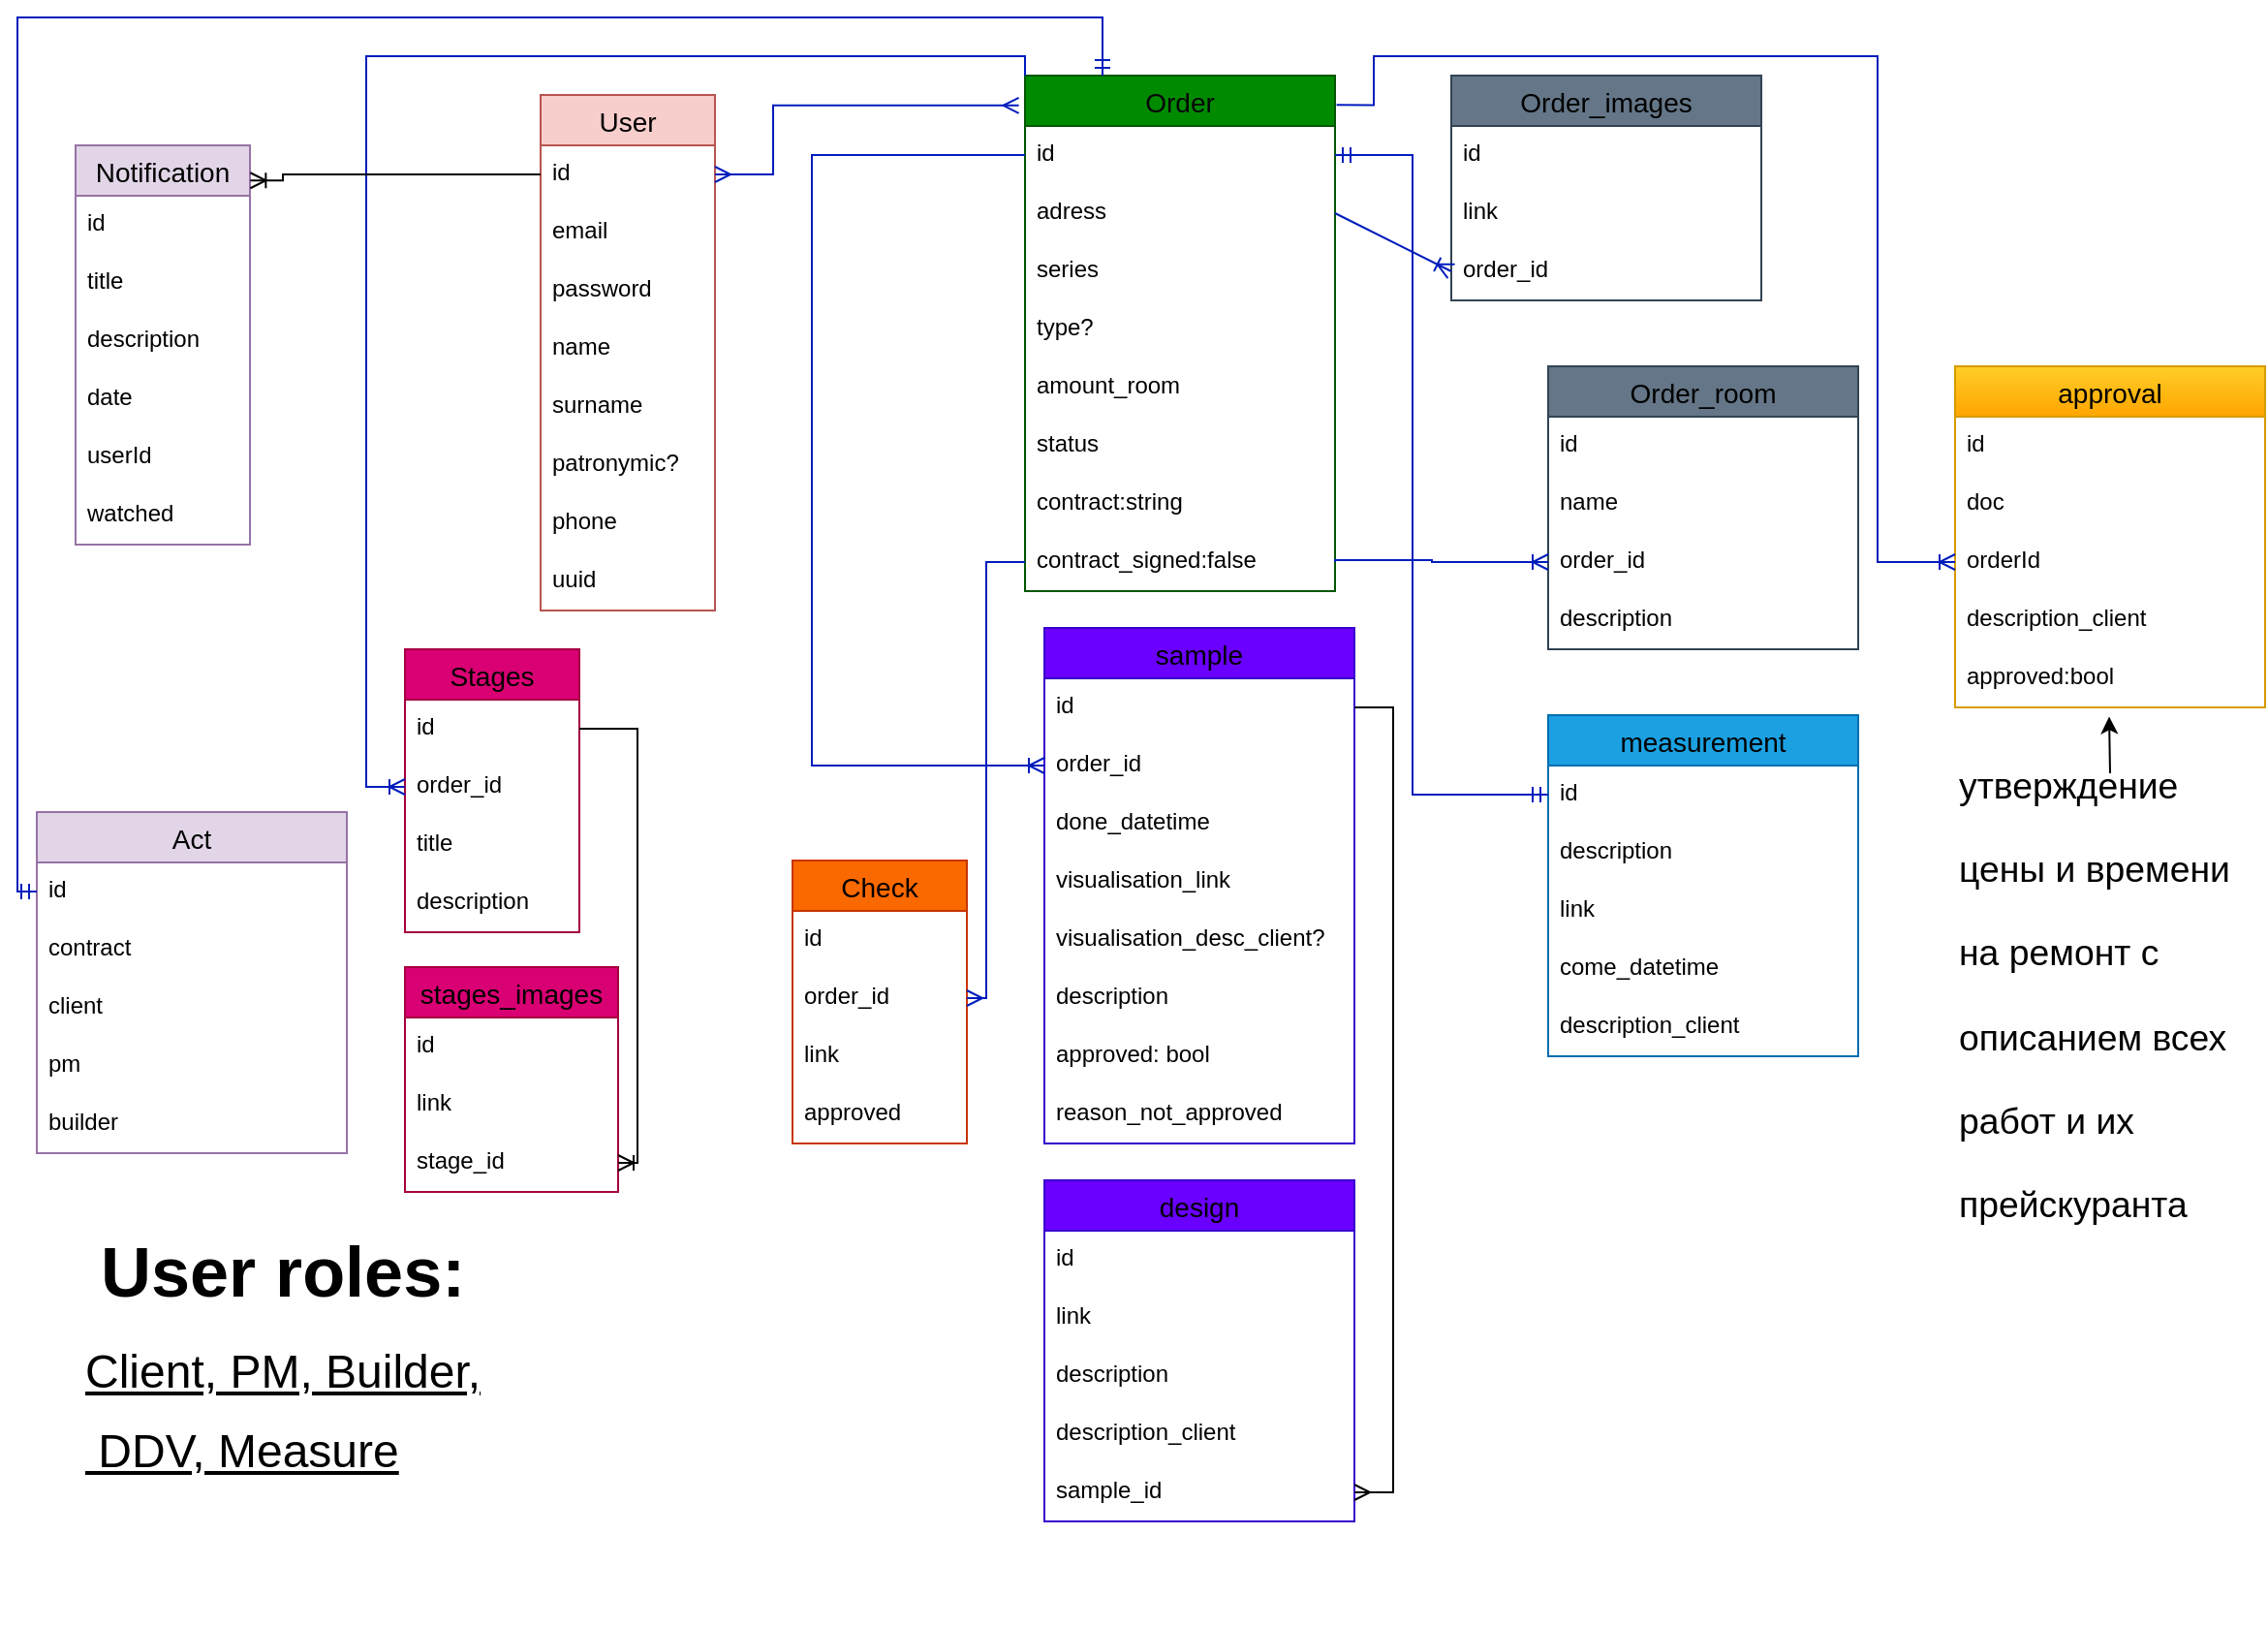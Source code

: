 <mxfile version="20.4.0" type="device"><diagram id="DNb6qV4bf2fk0WBuPKBT" name="Страница 1"><mxGraphModel dx="4338" dy="5298" grid="1" gridSize="10" guides="1" tooltips="1" connect="1" arrows="1" fold="1" page="1" pageScale="1" pageWidth="3300" pageHeight="4681" background="#FFFFFF" math="0" shadow="0"><root><mxCell id="0"/><mxCell id="1" parent="0"/><mxCell id="x9ZLrO6AKqtSGRsp0S79-1" value="User" style="swimlane;fontStyle=0;childLayout=stackLayout;horizontal=1;startSize=26;horizontalStack=0;resizeParent=1;resizeParentMax=0;resizeLast=0;collapsible=1;marginBottom=0;align=center;fontSize=14;fillColor=#f8cecc;strokeColor=#b85450;" parent="1" vertex="1"><mxGeometry x="-30" y="30" width="90" height="266" as="geometry"/></mxCell><mxCell id="x9ZLrO6AKqtSGRsp0S79-2" value="id" style="text;strokeColor=none;fillColor=none;spacingLeft=4;spacingRight=4;overflow=hidden;rotatable=0;points=[[0,0.5],[1,0.5]];portConstraint=eastwest;fontSize=12;" parent="x9ZLrO6AKqtSGRsp0S79-1" vertex="1"><mxGeometry y="26" width="90" height="30" as="geometry"/></mxCell><mxCell id="x9ZLrO6AKqtSGRsp0S79-3" value="email" style="text;strokeColor=none;fillColor=none;spacingLeft=4;spacingRight=4;overflow=hidden;rotatable=0;points=[[0,0.5],[1,0.5]];portConstraint=eastwest;fontSize=12;" parent="x9ZLrO6AKqtSGRsp0S79-1" vertex="1"><mxGeometry y="56" width="90" height="30" as="geometry"/></mxCell><mxCell id="x9ZLrO6AKqtSGRsp0S79-4" value="password" style="text;strokeColor=none;fillColor=none;spacingLeft=4;spacingRight=4;overflow=hidden;rotatable=0;points=[[0,0.5],[1,0.5]];portConstraint=eastwest;fontSize=12;" parent="x9ZLrO6AKqtSGRsp0S79-1" vertex="1"><mxGeometry y="86" width="90" height="30" as="geometry"/></mxCell><mxCell id="x9ZLrO6AKqtSGRsp0S79-9" value="name" style="text;strokeColor=none;fillColor=none;spacingLeft=4;spacingRight=4;overflow=hidden;rotatable=0;points=[[0,0.5],[1,0.5]];portConstraint=eastwest;fontSize=12;" parent="x9ZLrO6AKqtSGRsp0S79-1" vertex="1"><mxGeometry y="116" width="90" height="30" as="geometry"/></mxCell><mxCell id="x9ZLrO6AKqtSGRsp0S79-10" value="surname" style="text;strokeColor=none;fillColor=none;spacingLeft=4;spacingRight=4;overflow=hidden;rotatable=0;points=[[0,0.5],[1,0.5]];portConstraint=eastwest;fontSize=12;" parent="x9ZLrO6AKqtSGRsp0S79-1" vertex="1"><mxGeometry y="146" width="90" height="30" as="geometry"/></mxCell><mxCell id="x9ZLrO6AKqtSGRsp0S79-11" value="patronymic?" style="text;strokeColor=none;fillColor=none;spacingLeft=4;spacingRight=4;overflow=hidden;rotatable=0;points=[[0,0.5],[1,0.5]];portConstraint=eastwest;fontSize=12;" parent="x9ZLrO6AKqtSGRsp0S79-1" vertex="1"><mxGeometry y="176" width="90" height="30" as="geometry"/></mxCell><mxCell id="x9ZLrO6AKqtSGRsp0S79-12" value="phone" style="text;strokeColor=none;fillColor=none;spacingLeft=4;spacingRight=4;overflow=hidden;rotatable=0;points=[[0,0.5],[1,0.5]];portConstraint=eastwest;fontSize=12;" parent="x9ZLrO6AKqtSGRsp0S79-1" vertex="1"><mxGeometry y="206" width="90" height="30" as="geometry"/></mxCell><mxCell id="x9ZLrO6AKqtSGRsp0S79-13" value="uuid" style="text;strokeColor=none;fillColor=none;spacingLeft=4;spacingRight=4;overflow=hidden;rotatable=0;points=[[0,0.5],[1,0.5]];portConstraint=eastwest;fontSize=12;" parent="x9ZLrO6AKqtSGRsp0S79-1" vertex="1"><mxGeometry y="236" width="90" height="30" as="geometry"/></mxCell><mxCell id="x9ZLrO6AKqtSGRsp0S79-5" value="Order" style="swimlane;fontStyle=0;childLayout=stackLayout;horizontal=1;startSize=26;horizontalStack=0;resizeParent=1;resizeParentMax=0;resizeLast=0;collapsible=1;marginBottom=0;align=center;fontSize=14;fillColor=#008a00;fontColor=#080808;strokeColor=#005700;" parent="1" vertex="1"><mxGeometry x="220" y="20" width="160" height="266" as="geometry"/></mxCell><mxCell id="x9ZLrO6AKqtSGRsp0S79-6" value="id" style="text;strokeColor=none;fillColor=none;spacingLeft=4;spacingRight=4;overflow=hidden;rotatable=0;points=[[0,0.5],[1,0.5]];portConstraint=eastwest;fontSize=12;" parent="x9ZLrO6AKqtSGRsp0S79-5" vertex="1"><mxGeometry y="26" width="160" height="30" as="geometry"/></mxCell><mxCell id="x9ZLrO6AKqtSGRsp0S79-7" value="adress" style="text;strokeColor=none;fillColor=none;spacingLeft=4;spacingRight=4;overflow=hidden;rotatable=0;points=[[0,0.5],[1,0.5]];portConstraint=eastwest;fontSize=12;" parent="x9ZLrO6AKqtSGRsp0S79-5" vertex="1"><mxGeometry y="56" width="160" height="30" as="geometry"/></mxCell><mxCell id="yhR6PeNbhiBamtCBpsWW-1" value="series" style="text;strokeColor=none;fillColor=none;spacingLeft=4;spacingRight=4;overflow=hidden;rotatable=0;points=[[0,0.5],[1,0.5]];portConstraint=eastwest;fontSize=12;" parent="x9ZLrO6AKqtSGRsp0S79-5" vertex="1"><mxGeometry y="86" width="160" height="30" as="geometry"/></mxCell><mxCell id="yhR6PeNbhiBamtCBpsWW-3" value="type?" style="text;strokeColor=none;fillColor=none;spacingLeft=4;spacingRight=4;overflow=hidden;rotatable=0;points=[[0,0.5],[1,0.5]];portConstraint=eastwest;fontSize=12;" parent="x9ZLrO6AKqtSGRsp0S79-5" vertex="1"><mxGeometry y="116" width="160" height="30" as="geometry"/></mxCell><mxCell id="yhR6PeNbhiBamtCBpsWW-4" value="amount_room" style="text;strokeColor=none;fillColor=none;spacingLeft=4;spacingRight=4;overflow=hidden;rotatable=0;points=[[0,0.5],[1,0.5]];portConstraint=eastwest;fontSize=12;" parent="x9ZLrO6AKqtSGRsp0S79-5" vertex="1"><mxGeometry y="146" width="160" height="30" as="geometry"/></mxCell><mxCell id="yhR6PeNbhiBamtCBpsWW-81" value="status" style="text;strokeColor=none;fillColor=none;spacingLeft=4;spacingRight=4;overflow=hidden;rotatable=0;points=[[0,0.5],[1,0.5]];portConstraint=eastwest;fontSize=12;" parent="x9ZLrO6AKqtSGRsp0S79-5" vertex="1"><mxGeometry y="176" width="160" height="30" as="geometry"/></mxCell><mxCell id="yhR6PeNbhiBamtCBpsWW-96" value="contract:string" style="text;strokeColor=none;fillColor=none;spacingLeft=4;spacingRight=4;overflow=hidden;rotatable=0;points=[[0,0.5],[1,0.5]];portConstraint=eastwest;fontSize=12;" parent="x9ZLrO6AKqtSGRsp0S79-5" vertex="1"><mxGeometry y="206" width="160" height="30" as="geometry"/></mxCell><mxCell id="yhR6PeNbhiBamtCBpsWW-97" value="contract_signed:false" style="text;strokeColor=none;fillColor=none;spacingLeft=4;spacingRight=4;overflow=hidden;rotatable=0;points=[[0,0.5],[1,0.5]];portConstraint=eastwest;fontSize=12;" parent="x9ZLrO6AKqtSGRsp0S79-5" vertex="1"><mxGeometry y="236" width="160" height="30" as="geometry"/></mxCell><mxCell id="yhR6PeNbhiBamtCBpsWW-5" value="Order_images" style="swimlane;fontStyle=0;childLayout=stackLayout;horizontal=1;startSize=26;horizontalStack=0;resizeParent=1;resizeParentMax=0;resizeLast=0;collapsible=1;marginBottom=0;align=center;fontSize=14;fillColor=#647687;fontColor=#000000;strokeColor=#314354;" parent="1" vertex="1"><mxGeometry x="440" y="20" width="160" height="116" as="geometry"/></mxCell><mxCell id="yhR6PeNbhiBamtCBpsWW-6" value="id" style="text;spacingLeft=4;spacingRight=4;overflow=hidden;rotatable=0;points=[[0,0.5],[1,0.5]];portConstraint=eastwest;fontSize=12;" parent="yhR6PeNbhiBamtCBpsWW-5" vertex="1"><mxGeometry y="26" width="160" height="30" as="geometry"/></mxCell><mxCell id="yhR6PeNbhiBamtCBpsWW-7" value="link" style="text;strokeColor=none;fillColor=none;spacingLeft=4;spacingRight=4;overflow=hidden;rotatable=0;points=[[0,0.5],[1,0.5]];portConstraint=eastwest;fontSize=12;" parent="yhR6PeNbhiBamtCBpsWW-5" vertex="1"><mxGeometry y="56" width="160" height="30" as="geometry"/></mxCell><mxCell id="yhR6PeNbhiBamtCBpsWW-9" value="order_id" style="text;strokeColor=none;fillColor=none;spacingLeft=4;spacingRight=4;overflow=hidden;rotatable=0;points=[[0,0.5],[1,0.5]];portConstraint=eastwest;fontSize=12;" parent="yhR6PeNbhiBamtCBpsWW-5" vertex="1"><mxGeometry y="86" width="160" height="30" as="geometry"/></mxCell><mxCell id="yhR6PeNbhiBamtCBpsWW-13" value="" style="fontSize=12;html=1;endArrow=ERoneToMany;rounded=0;exitX=1;exitY=0.5;exitDx=0;exitDy=0;entryX=0;entryY=0.5;entryDx=0;entryDy=0;fillColor=#0050ef;strokeColor=#001DBC;" parent="1" source="x9ZLrO6AKqtSGRsp0S79-7" target="yhR6PeNbhiBamtCBpsWW-9" edge="1"><mxGeometry width="100" height="100" relative="1" as="geometry"><mxPoint x="360" y="370" as="sourcePoint"/><mxPoint x="460" y="270" as="targetPoint"/></mxGeometry></mxCell><mxCell id="yhR6PeNbhiBamtCBpsWW-15" value="Order_room" style="swimlane;fontStyle=0;childLayout=stackLayout;horizontal=1;startSize=26;horizontalStack=0;resizeParent=1;resizeParentMax=0;resizeLast=0;collapsible=1;marginBottom=0;align=center;fontSize=14;fillColor=#647687;fontColor=#000000;strokeColor=#314354;" parent="1" vertex="1"><mxGeometry x="490" y="170" width="160" height="146" as="geometry"/></mxCell><mxCell id="yhR6PeNbhiBamtCBpsWW-16" value="id" style="text;strokeColor=none;fillColor=none;spacingLeft=4;spacingRight=4;overflow=hidden;rotatable=0;points=[[0,0.5],[1,0.5]];portConstraint=eastwest;fontSize=12;" parent="yhR6PeNbhiBamtCBpsWW-15" vertex="1"><mxGeometry y="26" width="160" height="30" as="geometry"/></mxCell><mxCell id="yhR6PeNbhiBamtCBpsWW-17" value="name" style="text;strokeColor=none;fillColor=none;spacingLeft=4;spacingRight=4;overflow=hidden;rotatable=0;points=[[0,0.5],[1,0.5]];portConstraint=eastwest;fontSize=12;" parent="yhR6PeNbhiBamtCBpsWW-15" vertex="1"><mxGeometry y="56" width="160" height="30" as="geometry"/></mxCell><mxCell id="yhR6PeNbhiBamtCBpsWW-18" value="order_id" style="text;strokeColor=none;fillColor=none;spacingLeft=4;spacingRight=4;overflow=hidden;rotatable=0;points=[[0,0.5],[1,0.5]];portConstraint=eastwest;fontSize=12;" parent="yhR6PeNbhiBamtCBpsWW-15" vertex="1"><mxGeometry y="86" width="160" height="30" as="geometry"/></mxCell><mxCell id="yhR6PeNbhiBamtCBpsWW-20" value="description" style="text;strokeColor=none;fillColor=none;spacingLeft=4;spacingRight=4;overflow=hidden;rotatable=0;points=[[0,0.5],[1,0.5]];portConstraint=eastwest;fontSize=12;" parent="yhR6PeNbhiBamtCBpsWW-15" vertex="1"><mxGeometry y="116" width="160" height="30" as="geometry"/></mxCell><mxCell id="yhR6PeNbhiBamtCBpsWW-19" value="" style="fontSize=12;html=1;endArrow=ERoneToMany;rounded=0;exitX=1;exitY=0.5;exitDx=0;exitDy=0;entryX=0;entryY=0.5;entryDx=0;entryDy=0;fillColor=#0050ef;strokeColor=#001DBC;edgeStyle=orthogonalEdgeStyle;" parent="1" source="yhR6PeNbhiBamtCBpsWW-97" target="yhR6PeNbhiBamtCBpsWW-18" edge="1"><mxGeometry width="100" height="100" relative="1" as="geometry"><mxPoint x="360" y="370" as="sourcePoint"/><mxPoint x="460" y="270" as="targetPoint"/><Array as="points"><mxPoint x="430" y="270"/></Array></mxGeometry></mxCell><mxCell id="yhR6PeNbhiBamtCBpsWW-21" value="measurement" style="swimlane;fontStyle=0;childLayout=stackLayout;horizontal=1;startSize=26;horizontalStack=0;resizeParent=1;resizeParentMax=0;resizeLast=0;collapsible=1;marginBottom=0;align=center;fontSize=14;fillColor=#1ba1e2;fontColor=#000000;strokeColor=#006EAF;" parent="1" vertex="1"><mxGeometry x="490" y="350" width="160" height="176" as="geometry"/></mxCell><mxCell id="yhR6PeNbhiBamtCBpsWW-22" value="id" style="text;strokeColor=none;fillColor=none;spacingLeft=4;spacingRight=4;overflow=hidden;rotatable=0;points=[[0,0.5],[1,0.5]];portConstraint=eastwest;fontSize=12;" parent="yhR6PeNbhiBamtCBpsWW-21" vertex="1"><mxGeometry y="26" width="160" height="30" as="geometry"/></mxCell><mxCell id="yhR6PeNbhiBamtCBpsWW-25" value="description" style="text;strokeColor=none;fillColor=none;spacingLeft=4;spacingRight=4;overflow=hidden;rotatable=0;points=[[0,0.5],[1,0.5]];portConstraint=eastwest;fontSize=12;" parent="yhR6PeNbhiBamtCBpsWW-21" vertex="1"><mxGeometry y="56" width="160" height="30" as="geometry"/></mxCell><mxCell id="yhR6PeNbhiBamtCBpsWW-32" value="link" style="text;strokeColor=none;fillColor=none;spacingLeft=4;spacingRight=4;overflow=hidden;rotatable=0;points=[[0,0.5],[1,0.5]];portConstraint=eastwest;fontSize=12;" parent="yhR6PeNbhiBamtCBpsWW-21" vertex="1"><mxGeometry y="86" width="160" height="30" as="geometry"/></mxCell><mxCell id="yhR6PeNbhiBamtCBpsWW-33" value="come_datetime" style="text;strokeColor=none;fillColor=none;spacingLeft=4;spacingRight=4;overflow=hidden;rotatable=0;points=[[0,0.5],[1,0.5]];portConstraint=eastwest;fontSize=12;" parent="yhR6PeNbhiBamtCBpsWW-21" vertex="1"><mxGeometry y="116" width="160" height="30" as="geometry"/></mxCell><mxCell id="Mek0B1-Nip8HoIhpP1H9-3" value="description_client" style="text;strokeColor=none;fillColor=none;spacingLeft=4;spacingRight=4;overflow=hidden;rotatable=0;points=[[0,0.5],[1,0.5]];portConstraint=eastwest;fontSize=12;" parent="yhR6PeNbhiBamtCBpsWW-21" vertex="1"><mxGeometry y="146" width="160" height="30" as="geometry"/></mxCell><mxCell id="yhR6PeNbhiBamtCBpsWW-42" value="sample" style="swimlane;fontStyle=0;childLayout=stackLayout;horizontal=1;startSize=26;horizontalStack=0;resizeParent=1;resizeParentMax=0;resizeLast=0;collapsible=1;marginBottom=0;align=center;fontSize=14;fillColor=#6a00ff;strokeColor=#3700CC;fontColor=#000000;" parent="1" vertex="1"><mxGeometry x="230" y="305" width="160" height="266" as="geometry"/></mxCell><mxCell id="yhR6PeNbhiBamtCBpsWW-43" value="id" style="text;strokeColor=none;fillColor=none;spacingLeft=4;spacingRight=4;overflow=hidden;rotatable=0;points=[[0,0.5],[1,0.5]];portConstraint=eastwest;fontSize=12;" parent="yhR6PeNbhiBamtCBpsWW-42" vertex="1"><mxGeometry y="26" width="160" height="30" as="geometry"/></mxCell><mxCell id="yhR6PeNbhiBamtCBpsWW-45" value="order_id" style="text;strokeColor=none;fillColor=none;spacingLeft=4;spacingRight=4;overflow=hidden;rotatable=0;points=[[0,0.5],[1,0.5]];portConstraint=eastwest;fontSize=12;" parent="yhR6PeNbhiBamtCBpsWW-42" vertex="1"><mxGeometry y="56" width="160" height="30" as="geometry"/></mxCell><mxCell id="yhR6PeNbhiBamtCBpsWW-48" value="done_datetime" style="text;strokeColor=none;fillColor=none;spacingLeft=4;spacingRight=4;overflow=hidden;rotatable=0;points=[[0,0.5],[1,0.5]];portConstraint=eastwest;fontSize=12;" parent="yhR6PeNbhiBamtCBpsWW-42" vertex="1"><mxGeometry y="86" width="160" height="30" as="geometry"/></mxCell><mxCell id="yhR6PeNbhiBamtCBpsWW-50" value="visualisation_link" style="text;strokeColor=none;fillColor=none;spacingLeft=4;spacingRight=4;overflow=hidden;rotatable=0;points=[[0,0.5],[1,0.5]];portConstraint=eastwest;fontSize=12;" parent="yhR6PeNbhiBamtCBpsWW-42" vertex="1"><mxGeometry y="116" width="160" height="30" as="geometry"/></mxCell><mxCell id="yhR6PeNbhiBamtCBpsWW-66" value="visualisation_desc_client?" style="text;strokeColor=none;fillColor=none;spacingLeft=4;spacingRight=4;overflow=hidden;rotatable=0;points=[[0,0.5],[1,0.5]];portConstraint=eastwest;fontSize=12;" parent="yhR6PeNbhiBamtCBpsWW-42" vertex="1"><mxGeometry y="146" width="160" height="30" as="geometry"/></mxCell><mxCell id="yhR6PeNbhiBamtCBpsWW-78" value="description" style="text;strokeColor=none;fillColor=none;spacingLeft=4;spacingRight=4;overflow=hidden;rotatable=0;points=[[0,0.5],[1,0.5]];portConstraint=eastwest;fontSize=12;" parent="yhR6PeNbhiBamtCBpsWW-42" vertex="1"><mxGeometry y="176" width="160" height="30" as="geometry"/></mxCell><mxCell id="yhR6PeNbhiBamtCBpsWW-79" value="approved: bool" style="text;strokeColor=none;fillColor=none;spacingLeft=4;spacingRight=4;overflow=hidden;rotatable=0;points=[[0,0.5],[1,0.5]];portConstraint=eastwest;fontSize=12;" parent="yhR6PeNbhiBamtCBpsWW-42" vertex="1"><mxGeometry y="206" width="160" height="30" as="geometry"/></mxCell><mxCell id="yhR6PeNbhiBamtCBpsWW-80" value="reason_not_approved" style="text;strokeColor=none;fillColor=none;spacingLeft=4;spacingRight=4;overflow=hidden;rotatable=0;points=[[0,0.5],[1,0.5]];portConstraint=eastwest;fontSize=12;" parent="yhR6PeNbhiBamtCBpsWW-42" vertex="1"><mxGeometry y="236" width="160" height="30" as="geometry"/></mxCell><mxCell id="yhR6PeNbhiBamtCBpsWW-54" value="" style="edgeStyle=orthogonalEdgeStyle;fontSize=12;html=1;endArrow=ERoneToMany;rounded=0;exitX=0;exitY=0.5;exitDx=0;exitDy=0;entryX=0;entryY=0.5;entryDx=0;entryDy=0;fillColor=#0050ef;strokeColor=#001DBC;" parent="1" source="x9ZLrO6AKqtSGRsp0S79-6" target="yhR6PeNbhiBamtCBpsWW-45" edge="1"><mxGeometry width="100" height="100" relative="1" as="geometry"><mxPoint x="540" y="410" as="sourcePoint"/><mxPoint x="640" y="310" as="targetPoint"/><Array as="points"><mxPoint x="110" y="61"/><mxPoint x="110" y="376"/></Array></mxGeometry></mxCell><mxCell id="yhR6PeNbhiBamtCBpsWW-73" value="design" style="swimlane;fontStyle=0;childLayout=stackLayout;horizontal=1;startSize=26;horizontalStack=0;resizeParent=1;resizeParentMax=0;resizeLast=0;collapsible=1;marginBottom=0;align=center;fontSize=14;fillColor=#6a00ff;strokeColor=#3700CC;fontColor=#000000;" parent="1" vertex="1"><mxGeometry x="230" y="590" width="160" height="176" as="geometry"/></mxCell><mxCell id="yhR6PeNbhiBamtCBpsWW-74" value="id" style="text;strokeColor=none;fillColor=none;spacingLeft=4;spacingRight=4;overflow=hidden;rotatable=0;points=[[0,0.5],[1,0.5]];portConstraint=eastwest;fontSize=12;" parent="yhR6PeNbhiBamtCBpsWW-73" vertex="1"><mxGeometry y="26" width="160" height="30" as="geometry"/></mxCell><mxCell id="yhR6PeNbhiBamtCBpsWW-75" value="link" style="text;strokeColor=none;fillColor=none;spacingLeft=4;spacingRight=4;overflow=hidden;rotatable=0;points=[[0,0.5],[1,0.5]];portConstraint=eastwest;fontSize=12;" parent="yhR6PeNbhiBamtCBpsWW-73" vertex="1"><mxGeometry y="56" width="160" height="30" as="geometry"/></mxCell><mxCell id="yhR6PeNbhiBamtCBpsWW-76" value="description" style="text;strokeColor=none;fillColor=none;spacingLeft=4;spacingRight=4;overflow=hidden;rotatable=0;points=[[0,0.5],[1,0.5]];portConstraint=eastwest;fontSize=12;" parent="yhR6PeNbhiBamtCBpsWW-73" vertex="1"><mxGeometry y="86" width="160" height="30" as="geometry"/></mxCell><mxCell id="Mek0B1-Nip8HoIhpP1H9-19" value="description_client" style="text;strokeColor=none;fillColor=none;spacingLeft=4;spacingRight=4;overflow=hidden;rotatable=0;points=[[0,0.5],[1,0.5]];portConstraint=eastwest;fontSize=12;" parent="yhR6PeNbhiBamtCBpsWW-73" vertex="1"><mxGeometry y="116" width="160" height="30" as="geometry"/></mxCell><mxCell id="PgeKoWmfffaPlorssbto-21" value="sample_id" style="text;strokeColor=none;fillColor=none;spacingLeft=4;spacingRight=4;overflow=hidden;rotatable=0;points=[[0,0.5],[1,0.5]];portConstraint=eastwest;fontSize=12;" parent="yhR6PeNbhiBamtCBpsWW-73" vertex="1"><mxGeometry y="146" width="160" height="30" as="geometry"/></mxCell><mxCell id="yhR6PeNbhiBamtCBpsWW-82" value="Stages" style="swimlane;fontStyle=0;childLayout=stackLayout;horizontal=1;startSize=26;horizontalStack=0;resizeParent=1;resizeParentMax=0;resizeLast=0;collapsible=1;marginBottom=0;align=center;fontSize=14;fillColor=#d80073;fontColor=#000000;strokeColor=#A50040;" parent="1" vertex="1"><mxGeometry x="-100" y="316" width="90" height="146" as="geometry"/></mxCell><mxCell id="yhR6PeNbhiBamtCBpsWW-83" value="id" style="text;strokeColor=none;fillColor=none;spacingLeft=4;spacingRight=4;overflow=hidden;rotatable=0;points=[[0,0.5],[1,0.5]];portConstraint=eastwest;fontSize=12;" parent="yhR6PeNbhiBamtCBpsWW-82" vertex="1"><mxGeometry y="26" width="90" height="30" as="geometry"/></mxCell><mxCell id="yhR6PeNbhiBamtCBpsWW-85" value="order_id" style="text;strokeColor=none;fillColor=none;spacingLeft=4;spacingRight=4;overflow=hidden;rotatable=0;points=[[0,0.5],[1,0.5]];portConstraint=eastwest;fontSize=12;" parent="yhR6PeNbhiBamtCBpsWW-82" vertex="1"><mxGeometry y="56" width="90" height="30" as="geometry"/></mxCell><mxCell id="yhR6PeNbhiBamtCBpsWW-103" value="title" style="text;strokeColor=none;fillColor=none;spacingLeft=4;spacingRight=4;overflow=hidden;rotatable=0;points=[[0,0.5],[1,0.5]];portConstraint=eastwest;fontSize=12;" parent="yhR6PeNbhiBamtCBpsWW-82" vertex="1"><mxGeometry y="86" width="90" height="30" as="geometry"/></mxCell><mxCell id="Mek0B1-Nip8HoIhpP1H9-1" value="description" style="text;strokeColor=none;fillColor=none;spacingLeft=4;spacingRight=4;overflow=hidden;rotatable=0;points=[[0,0.5],[1,0.5]];portConstraint=eastwest;fontSize=12;" parent="yhR6PeNbhiBamtCBpsWW-82" vertex="1"><mxGeometry y="116" width="90" height="30" as="geometry"/></mxCell><mxCell id="yhR6PeNbhiBamtCBpsWW-90" value="approval" style="swimlane;fontStyle=0;childLayout=stackLayout;horizontal=1;startSize=26;horizontalStack=0;resizeParent=1;resizeParentMax=0;resizeLast=0;collapsible=1;marginBottom=0;align=center;fontSize=14;fillColor=#ffcd28;strokeColor=#d79b00;gradientColor=#ffa500;" parent="1" vertex="1"><mxGeometry x="700" y="170" width="160" height="176" as="geometry"/></mxCell><mxCell id="yhR6PeNbhiBamtCBpsWW-91" value="id" style="text;strokeColor=none;fillColor=none;spacingLeft=4;spacingRight=4;overflow=hidden;rotatable=0;points=[[0,0.5],[1,0.5]];portConstraint=eastwest;fontSize=12;" parent="yhR6PeNbhiBamtCBpsWW-90" vertex="1"><mxGeometry y="26" width="160" height="30" as="geometry"/></mxCell><mxCell id="yhR6PeNbhiBamtCBpsWW-92" value="doc" style="text;strokeColor=none;fillColor=none;spacingLeft=4;spacingRight=4;overflow=hidden;rotatable=0;points=[[0,0.5],[1,0.5]];portConstraint=eastwest;fontSize=12;" parent="yhR6PeNbhiBamtCBpsWW-90" vertex="1"><mxGeometry y="56" width="160" height="30" as="geometry"/></mxCell><mxCell id="yhR6PeNbhiBamtCBpsWW-93" value="orderId" style="text;strokeColor=none;fillColor=none;spacingLeft=4;spacingRight=4;overflow=hidden;rotatable=0;points=[[0,0.5],[1,0.5]];portConstraint=eastwest;fontSize=12;" parent="yhR6PeNbhiBamtCBpsWW-90" vertex="1"><mxGeometry y="86" width="160" height="30" as="geometry"/></mxCell><mxCell id="yhR6PeNbhiBamtCBpsWW-95" value="description_client" style="text;strokeColor=none;fillColor=none;spacingLeft=4;spacingRight=4;overflow=hidden;rotatable=0;points=[[0,0.5],[1,0.5]];portConstraint=eastwest;fontSize=12;" parent="yhR6PeNbhiBamtCBpsWW-90" vertex="1"><mxGeometry y="116" width="160" height="30" as="geometry"/></mxCell><mxCell id="yhR6PeNbhiBamtCBpsWW-100" value="approved:bool" style="text;strokeColor=none;fillColor=none;spacingLeft=4;spacingRight=4;overflow=hidden;rotatable=0;points=[[0,0.5],[1,0.5]];portConstraint=eastwest;fontSize=12;" parent="yhR6PeNbhiBamtCBpsWW-90" vertex="1"><mxGeometry y="146" width="160" height="30" as="geometry"/></mxCell><mxCell id="yhR6PeNbhiBamtCBpsWW-94" value="" style="edgeStyle=orthogonalEdgeStyle;fontSize=12;html=1;endArrow=ERoneToMany;rounded=0;exitX=1.005;exitY=0.057;exitDx=0;exitDy=0;entryX=0;entryY=0.5;entryDx=0;entryDy=0;fillColor=#0050ef;strokeColor=#001DBC;exitPerimeter=0;" parent="1" source="x9ZLrO6AKqtSGRsp0S79-5" target="yhR6PeNbhiBamtCBpsWW-93" edge="1"><mxGeometry width="100" height="100" relative="1" as="geometry"><mxPoint x="540" y="410" as="sourcePoint"/><mxPoint x="640" y="310" as="targetPoint"/><Array as="points"><mxPoint x="400" y="35"/><mxPoint x="400" y="10"/><mxPoint x="660" y="10"/><mxPoint x="660" y="271"/></Array></mxGeometry></mxCell><mxCell id="yhR6PeNbhiBamtCBpsWW-105" value="stages_images" style="swimlane;fontStyle=0;childLayout=stackLayout;horizontal=1;startSize=26;horizontalStack=0;resizeParent=1;resizeParentMax=0;resizeLast=0;collapsible=1;marginBottom=0;align=center;fontSize=14;fillColor=#d80073;fontColor=#000000;strokeColor=#A50040;" parent="1" vertex="1"><mxGeometry x="-100" y="480" width="110" height="116" as="geometry"/></mxCell><mxCell id="yhR6PeNbhiBamtCBpsWW-106" value="id" style="text;strokeColor=none;fillColor=none;spacingLeft=4;spacingRight=4;overflow=hidden;rotatable=0;points=[[0,0.5],[1,0.5]];portConstraint=eastwest;fontSize=12;" parent="yhR6PeNbhiBamtCBpsWW-105" vertex="1"><mxGeometry y="26" width="110" height="30" as="geometry"/></mxCell><mxCell id="yhR6PeNbhiBamtCBpsWW-107" value="link" style="text;strokeColor=none;fillColor=none;spacingLeft=4;spacingRight=4;overflow=hidden;rotatable=0;points=[[0,0.5],[1,0.5]];portConstraint=eastwest;fontSize=12;" parent="yhR6PeNbhiBamtCBpsWW-105" vertex="1"><mxGeometry y="56" width="110" height="30" as="geometry"/></mxCell><mxCell id="yhR6PeNbhiBamtCBpsWW-108" value="stage_id" style="text;strokeColor=none;fillColor=none;spacingLeft=4;spacingRight=4;overflow=hidden;rotatable=0;points=[[0,0.5],[1,0.5]];portConstraint=eastwest;fontSize=12;" parent="yhR6PeNbhiBamtCBpsWW-105" vertex="1"><mxGeometry y="86" width="110" height="30" as="geometry"/></mxCell><mxCell id="yhR6PeNbhiBamtCBpsWW-109" value="" style="edgeStyle=orthogonalEdgeStyle;fontSize=12;html=1;endArrow=ERoneToMany;rounded=0;exitX=1;exitY=0.5;exitDx=0;exitDy=0;entryX=1;entryY=0.5;entryDx=0;entryDy=0;" parent="1" source="yhR6PeNbhiBamtCBpsWW-83" target="yhR6PeNbhiBamtCBpsWW-108" edge="1"><mxGeometry width="100" height="100" relative="1" as="geometry"><mxPoint x="540" y="410" as="sourcePoint"/><mxPoint x="640" y="310" as="targetPoint"/></mxGeometry></mxCell><mxCell id="yhR6PeNbhiBamtCBpsWW-111" value="Act" style="swimlane;fontStyle=0;childLayout=stackLayout;horizontal=1;startSize=26;horizontalStack=0;resizeParent=1;resizeParentMax=0;resizeLast=0;collapsible=1;marginBottom=0;align=center;fontSize=14;fillColor=#e1d5e7;strokeColor=#9673a6;" parent="1" vertex="1"><mxGeometry x="-290" y="400" width="160" height="176" as="geometry"/></mxCell><mxCell id="yhR6PeNbhiBamtCBpsWW-112" value="id" style="text;strokeColor=none;fillColor=none;spacingLeft=4;spacingRight=4;overflow=hidden;rotatable=0;points=[[0,0.5],[1,0.5]];portConstraint=eastwest;fontSize=12;" parent="yhR6PeNbhiBamtCBpsWW-111" vertex="1"><mxGeometry y="26" width="160" height="30" as="geometry"/></mxCell><mxCell id="yhR6PeNbhiBamtCBpsWW-113" value="contract" style="text;strokeColor=none;fillColor=none;spacingLeft=4;spacingRight=4;overflow=hidden;rotatable=0;points=[[0,0.5],[1,0.5]];portConstraint=eastwest;fontSize=12;" parent="yhR6PeNbhiBamtCBpsWW-111" vertex="1"><mxGeometry y="56" width="160" height="30" as="geometry"/></mxCell><mxCell id="yhR6PeNbhiBamtCBpsWW-114" value="client" style="text;strokeColor=none;fillColor=none;spacingLeft=4;spacingRight=4;overflow=hidden;rotatable=0;points=[[0,0.5],[1,0.5]];portConstraint=eastwest;fontSize=12;" parent="yhR6PeNbhiBamtCBpsWW-111" vertex="1"><mxGeometry y="86" width="160" height="30" as="geometry"/></mxCell><mxCell id="yhR6PeNbhiBamtCBpsWW-115" value="pm" style="text;strokeColor=none;fillColor=none;spacingLeft=4;spacingRight=4;overflow=hidden;rotatable=0;points=[[0,0.5],[1,0.5]];portConstraint=eastwest;fontSize=12;" parent="yhR6PeNbhiBamtCBpsWW-111" vertex="1"><mxGeometry y="116" width="160" height="30" as="geometry"/></mxCell><mxCell id="yhR6PeNbhiBamtCBpsWW-116" value="builder" style="text;strokeColor=none;fillColor=none;spacingLeft=4;spacingRight=4;overflow=hidden;rotatable=0;points=[[0,0.5],[1,0.5]];portConstraint=eastwest;fontSize=12;" parent="yhR6PeNbhiBamtCBpsWW-111" vertex="1"><mxGeometry y="146" width="160" height="30" as="geometry"/></mxCell><mxCell id="yhR6PeNbhiBamtCBpsWW-119" value="" style="edgeStyle=orthogonalEdgeStyle;fontSize=12;html=1;endArrow=ERmandOne;startArrow=ERmandOne;rounded=0;exitX=0;exitY=0.5;exitDx=0;exitDy=0;entryX=0.25;entryY=0;entryDx=0;entryDy=0;fillColor=#0050ef;strokeColor=#001DBC;" parent="1" source="yhR6PeNbhiBamtCBpsWW-112" target="x9ZLrO6AKqtSGRsp0S79-5" edge="1"><mxGeometry width="100" height="100" relative="1" as="geometry"><mxPoint x="530" y="510" as="sourcePoint"/><mxPoint x="630" y="410" as="targetPoint"/><Array as="points"><mxPoint x="-300" y="441"/><mxPoint x="-300" y="-10"/><mxPoint x="260" y="-10"/></Array></mxGeometry></mxCell><mxCell id="Mek0B1-Nip8HoIhpP1H9-5" value="" style="edgeStyle=orthogonalEdgeStyle;fontSize=12;html=1;endArrow=ERmandOne;startArrow=ERmandOne;rounded=0;entryX=0;entryY=0.5;entryDx=0;entryDy=0;exitX=1;exitY=0.5;exitDx=0;exitDy=0;fillColor=#0050ef;strokeColor=#001DBC;" parent="1" source="x9ZLrO6AKqtSGRsp0S79-6" target="yhR6PeNbhiBamtCBpsWW-22" edge="1"><mxGeometry width="100" height="100" relative="1" as="geometry"><mxPoint x="250" y="520" as="sourcePoint"/><mxPoint x="350" y="420" as="targetPoint"/><Array as="points"><mxPoint x="420" y="61"/><mxPoint x="420" y="391"/></Array></mxGeometry></mxCell><mxCell id="Mek0B1-Nip8HoIhpP1H9-18" value="&lt;h1 style=&quot;text-align: center;&quot;&gt;&lt;span style=&quot;font-size: 36px;&quot;&gt;User roles:&lt;/span&gt;&lt;/h1&gt;&lt;p&gt;&lt;font style=&quot;font-size: 24px;&quot;&gt;&lt;u&gt;Client, PM, Builder,&lt;/u&gt;&lt;/font&gt;&lt;/p&gt;&lt;p&gt;&lt;font style=&quot;font-size: 24px;&quot;&gt;&lt;u&gt;&amp;nbsp;DDV, Measure&lt;/u&gt;&lt;/font&gt;&lt;/p&gt;" style="text;html=1;strokeColor=none;fillColor=none;spacing=5;spacingTop=-20;whiteSpace=wrap;overflow=hidden;rounded=0;" parent="1" vertex="1"><mxGeometry x="-270" y="610" width="250" height="210" as="geometry"/></mxCell><mxCell id="Mek0B1-Nip8HoIhpP1H9-20" value="&lt;span id=&quot;docs-internal-guid-c6147872-7fff-801f-ea7d-d3ed9c49bb9d&quot;&gt;&lt;span style=&quot;background-color: transparent; font-size: 14pt; font-family: Arial;&quot;&gt;утверждение цены и времени на ремонт с описанием всех работ и их прейскуранта&lt;/span&gt;&lt;br&gt;&lt;/span&gt;" style="text;html=1;strokeColor=none;fillColor=none;align=left;verticalAlign=middle;whiteSpace=wrap;rounded=0;fontSize=36;" parent="1" vertex="1"><mxGeometry x="700" y="378" width="160" height="220" as="geometry"/></mxCell><mxCell id="Mek0B1-Nip8HoIhpP1H9-21" value="" style="endArrow=classic;html=1;rounded=0;fontSize=36;entryX=0.497;entryY=1.157;entryDx=0;entryDy=0;entryPerimeter=0;" parent="1" target="yhR6PeNbhiBamtCBpsWW-100" edge="1"><mxGeometry width="50" height="50" relative="1" as="geometry"><mxPoint x="780" y="380" as="sourcePoint"/><mxPoint x="310" y="220" as="targetPoint"/></mxGeometry></mxCell><mxCell id="Mek0B1-Nip8HoIhpP1H9-22" value="" style="edgeStyle=orthogonalEdgeStyle;fontSize=12;html=1;endArrow=ERoneToMany;rounded=0;exitX=0;exitY=0;exitDx=0;exitDy=0;entryX=0;entryY=0.5;entryDx=0;entryDy=0;fillColor=#0050ef;strokeColor=#001DBC;" parent="1" source="x9ZLrO6AKqtSGRsp0S79-5" target="yhR6PeNbhiBamtCBpsWW-85" edge="1"><mxGeometry width="100" height="100" relative="1" as="geometry"><mxPoint x="240" y="440" as="sourcePoint"/><mxPoint x="340" y="340" as="targetPoint"/><Array as="points"><mxPoint x="220" y="10"/><mxPoint x="-120" y="10"/><mxPoint x="-120" y="387"/></Array></mxGeometry></mxCell><mxCell id="PgeKoWmfffaPlorssbto-10" value="Notification" style="swimlane;fontStyle=0;childLayout=stackLayout;horizontal=1;startSize=26;horizontalStack=0;resizeParent=1;resizeParentMax=0;resizeLast=0;collapsible=1;marginBottom=0;align=center;fontSize=14;fillColor=#e1d5e7;strokeColor=#9673a6;" parent="1" vertex="1"><mxGeometry x="-270" y="56" width="90" height="206" as="geometry"/></mxCell><mxCell id="PgeKoWmfffaPlorssbto-11" value="id" style="text;strokeColor=none;fillColor=none;spacingLeft=4;spacingRight=4;overflow=hidden;rotatable=0;points=[[0,0.5],[1,0.5]];portConstraint=eastwest;fontSize=12;" parent="PgeKoWmfffaPlorssbto-10" vertex="1"><mxGeometry y="26" width="90" height="30" as="geometry"/></mxCell><mxCell id="PgeKoWmfffaPlorssbto-12" value="title" style="text;strokeColor=none;fillColor=none;spacingLeft=4;spacingRight=4;overflow=hidden;rotatable=0;points=[[0,0.5],[1,0.5]];portConstraint=eastwest;fontSize=12;" parent="PgeKoWmfffaPlorssbto-10" vertex="1"><mxGeometry y="56" width="90" height="30" as="geometry"/></mxCell><mxCell id="PgeKoWmfffaPlorssbto-14" value="description" style="text;strokeColor=none;fillColor=none;spacingLeft=4;spacingRight=4;overflow=hidden;rotatable=0;points=[[0,0.5],[1,0.5]];portConstraint=eastwest;fontSize=12;" parent="PgeKoWmfffaPlorssbto-10" vertex="1"><mxGeometry y="86" width="90" height="30" as="geometry"/></mxCell><mxCell id="PgeKoWmfffaPlorssbto-15" value="date" style="text;strokeColor=none;fillColor=none;spacingLeft=4;spacingRight=4;overflow=hidden;rotatable=0;points=[[0,0.5],[1,0.5]];portConstraint=eastwest;fontSize=12;" parent="PgeKoWmfffaPlorssbto-10" vertex="1"><mxGeometry y="116" width="90" height="30" as="geometry"/></mxCell><mxCell id="PgeKoWmfffaPlorssbto-16" value="userId" style="text;strokeColor=none;fillColor=none;spacingLeft=4;spacingRight=4;overflow=hidden;rotatable=0;points=[[0,0.5],[1,0.5]];portConstraint=eastwest;fontSize=12;" parent="PgeKoWmfffaPlorssbto-10" vertex="1"><mxGeometry y="146" width="90" height="30" as="geometry"/></mxCell><mxCell id="leC-i2eOb9YWealN9kDk-1" value="watched" style="text;strokeColor=none;fillColor=none;spacingLeft=4;spacingRight=4;overflow=hidden;rotatable=0;points=[[0,0.5],[1,0.5]];portConstraint=eastwest;fontSize=12;" vertex="1" parent="PgeKoWmfffaPlorssbto-10"><mxGeometry y="176" width="90" height="30" as="geometry"/></mxCell><mxCell id="PgeKoWmfffaPlorssbto-18" value="" style="fontSize=12;html=1;endArrow=ERoneToMany;rounded=0;exitX=0;exitY=0.5;exitDx=0;exitDy=0;entryX=1.002;entryY=0.088;entryDx=0;entryDy=0;edgeStyle=orthogonalEdgeStyle;entryPerimeter=0;" parent="1" source="x9ZLrO6AKqtSGRsp0S79-2" target="PgeKoWmfffaPlorssbto-10" edge="1"><mxGeometry width="100" height="100" relative="1" as="geometry"><mxPoint x="-150" y="270" as="sourcePoint"/><mxPoint x="-50" y="170" as="targetPoint"/><Array as="points"><mxPoint x="-163" y="71"/></Array></mxGeometry></mxCell><mxCell id="PgeKoWmfffaPlorssbto-19" value="" style="edgeStyle=orthogonalEdgeStyle;fontSize=12;html=1;endArrow=ERmany;startArrow=ERmany;rounded=0;exitX=1;exitY=0.5;exitDx=0;exitDy=0;entryX=-0.02;entryY=0.058;entryDx=0;entryDy=0;fillColor=#0050ef;strokeColor=#001DBC;entryPerimeter=0;" parent="1" source="x9ZLrO6AKqtSGRsp0S79-2" target="x9ZLrO6AKqtSGRsp0S79-5" edge="1"><mxGeometry width="100" height="100" relative="1" as="geometry"><mxPoint x="-200" y="380" as="sourcePoint"/><mxPoint x="-100" y="280" as="targetPoint"/><Array as="points"><mxPoint x="90" y="71"/><mxPoint x="90" y="35"/></Array></mxGeometry></mxCell><mxCell id="PgeKoWmfffaPlorssbto-20" value="" style="edgeStyle=orthogonalEdgeStyle;fontSize=12;html=1;endArrow=ERmany;rounded=0;exitX=1;exitY=0.5;exitDx=0;exitDy=0;entryX=1;entryY=0.5;entryDx=0;entryDy=0;" parent="1" source="yhR6PeNbhiBamtCBpsWW-43" target="PgeKoWmfffaPlorssbto-21" edge="1"><mxGeometry width="100" height="100" relative="1" as="geometry"><mxPoint x="40" y="390" as="sourcePoint"/><mxPoint x="140" y="290" as="targetPoint"/><Array as="points"><mxPoint x="410" y="346"/><mxPoint x="410" y="751"/></Array></mxGeometry></mxCell><mxCell id="PgeKoWmfffaPlorssbto-22" value="Check" style="swimlane;fontStyle=0;childLayout=stackLayout;horizontal=1;startSize=26;horizontalStack=0;resizeParent=1;resizeParentMax=0;resizeLast=0;collapsible=1;marginBottom=0;align=center;fontSize=14;fillColor=#fa6800;fontColor=#000000;strokeColor=#C73500;" parent="1" vertex="1"><mxGeometry x="100" y="425" width="90" height="146" as="geometry"/></mxCell><mxCell id="PgeKoWmfffaPlorssbto-23" value="id" style="text;strokeColor=none;fillColor=none;spacingLeft=4;spacingRight=4;overflow=hidden;rotatable=0;points=[[0,0.5],[1,0.5]];portConstraint=eastwest;fontSize=12;" parent="PgeKoWmfffaPlorssbto-22" vertex="1"><mxGeometry y="26" width="90" height="30" as="geometry"/></mxCell><mxCell id="PgeKoWmfffaPlorssbto-24" value="order_id" style="text;strokeColor=none;fillColor=none;spacingLeft=4;spacingRight=4;overflow=hidden;rotatable=0;points=[[0,0.5],[1,0.5]];portConstraint=eastwest;fontSize=12;" parent="PgeKoWmfffaPlorssbto-22" vertex="1"><mxGeometry y="56" width="90" height="30" as="geometry"/></mxCell><mxCell id="PgeKoWmfffaPlorssbto-25" value="link" style="text;strokeColor=none;fillColor=none;spacingLeft=4;spacingRight=4;overflow=hidden;rotatable=0;points=[[0,0.5],[1,0.5]];portConstraint=eastwest;fontSize=12;" parent="PgeKoWmfffaPlorssbto-22" vertex="1"><mxGeometry y="86" width="90" height="30" as="geometry"/></mxCell><mxCell id="PgeKoWmfffaPlorssbto-26" value="approved" style="text;strokeColor=none;fillColor=none;spacingLeft=4;spacingRight=4;overflow=hidden;rotatable=0;points=[[0,0.5],[1,0.5]];portConstraint=eastwest;fontSize=12;" parent="PgeKoWmfffaPlorssbto-22" vertex="1"><mxGeometry y="116" width="90" height="30" as="geometry"/></mxCell><mxCell id="PgeKoWmfffaPlorssbto-33" value="" style="edgeStyle=orthogonalEdgeStyle;fontSize=12;html=1;endArrow=ERmany;rounded=0;exitX=0;exitY=0.5;exitDx=0;exitDy=0;entryX=1;entryY=0.5;entryDx=0;entryDy=0;fillColor=#0050ef;strokeColor=#001DBC;" parent="1" source="yhR6PeNbhiBamtCBpsWW-97" target="PgeKoWmfffaPlorssbto-24" edge="1"><mxGeometry width="100" height="100" relative="1" as="geometry"><mxPoint y="450" as="sourcePoint"/><mxPoint x="100" y="350" as="targetPoint"/><Array as="points"><mxPoint x="200" y="271"/><mxPoint x="200" y="496"/></Array></mxGeometry></mxCell></root></mxGraphModel></diagram></mxfile>